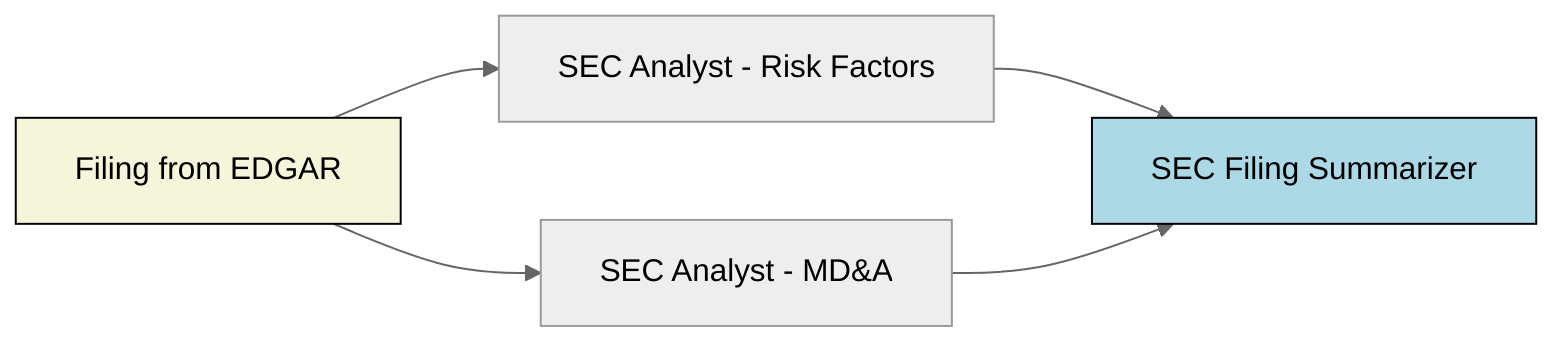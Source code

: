 ---
config:
  look: classic
  theme: neutral
---
flowchart LR
    E["Filing from EDGAR"] --> rf["SEC Analyst - Risk Factors"]
    rf --> S["SEC Filing Summarizer"]
    E --> mda["SEC Analyst - MD&A"]
    mda --> S

    classDef beige fill:#F5F5DC,stroke:black
    class E beige

    classDef lightBlue fill:#ADD8E6,stroke:black
    class S lightBlue